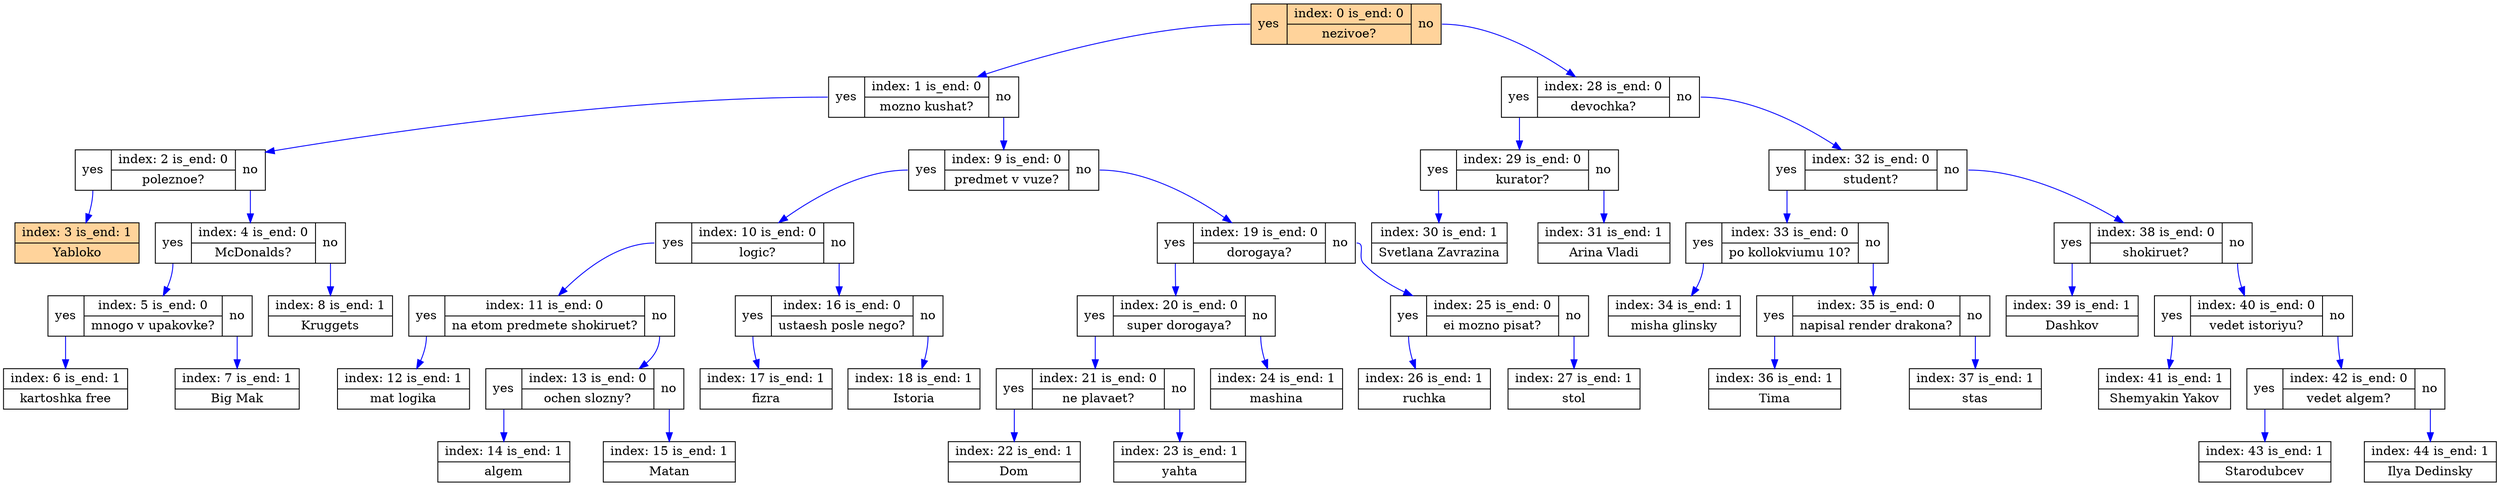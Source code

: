 digraph G {
	L0[shape="record",style="filled",fillcolor="burlywood1", label=" <lp1> yes | { index: 0 is_end: 0 | nezivoe?} | <lp2> no"];
	L28[shape="record", label=" <lp29> yes | { index: 28 is_end: 0 | devochka?} | <lp30> no"];
	L32[shape="record", label=" <lp33> yes | { index: 32 is_end: 0 | student?} | <lp34> no"];
	L38[shape="record", label=" <lp39> yes | { index: 38 is_end: 0 | shokiruet?} | <lp40> no"];
	L40[shape="record", label=" <lp41> yes | { index: 40 is_end: 0 | vedet istoriyu?} | <lp42> no"];
	L42[shape="record", label=" <lp43> yes | { index: 42 is_end: 0 | vedet algem?} | <lp44> no"];
	L44[shape="record", label=" { index: 44 is_end: 1 | Ilya Dedinsky}"];
	L43[shape="record", label=" { index: 43 is_end: 1 | Starodubcev}"];
	L41[shape="record", label=" { index: 41 is_end: 1 | Shemyakin Yakov}"];
	L39[shape="record", label=" { index: 39 is_end: 1 | Dashkov}"];
	L33[shape="record", label=" <lp34> yes | { index: 33 is_end: 0 | po kollokviumu 10?} | <lp35> no"];
	L35[shape="record", label=" <lp36> yes | { index: 35 is_end: 0 | napisal render drakona?} | <lp37> no"];
	L37[shape="record", label=" { index: 37 is_end: 1 | stas}"];
	L36[shape="record", label=" { index: 36 is_end: 1 | Tima}"];
	L34[shape="record", label=" { index: 34 is_end: 1 | misha glinsky}"];
	L29[shape="record", label=" <lp30> yes | { index: 29 is_end: 0 | kurator?} | <lp31> no"];
	L31[shape="record", label=" { index: 31 is_end: 1 | Arina Vladi}"];
	L30[shape="record", label=" { index: 30 is_end: 1 | Svetlana Zavrazina}"];
	L1[shape="record", label=" <lp2> yes | { index: 1 is_end: 0 | mozno kushat?} | <lp3> no"];
	L9[shape="record", label=" <lp10> yes | { index: 9 is_end: 0 | predmet v vuze?} | <lp11> no"];
	L19[shape="record", label=" <lp20> yes | { index: 19 is_end: 0 | dorogaya?} | <lp21> no"];
	L25[shape="record", label=" <lp26> yes | { index: 25 is_end: 0 | ei mozno pisat?} | <lp27> no"];
	L27[shape="record", label=" { index: 27 is_end: 1 | stol}"];
	L26[shape="record", label=" { index: 26 is_end: 1 | ruchka}"];
	L20[shape="record", label=" <lp21> yes | { index: 20 is_end: 0 | super dorogaya?} | <lp22> no"];
	L24[shape="record", label=" { index: 24 is_end: 1 | mashina}"];
	L21[shape="record", label=" <lp22> yes | { index: 21 is_end: 0 | ne plavaet?} | <lp23> no"];
	L23[shape="record", label=" { index: 23 is_end: 1 | yahta}"];
	L22[shape="record", label=" { index: 22 is_end: 1 | Dom}"];
	L10[shape="record", label=" <lp11> yes | { index: 10 is_end: 0 | logic?} | <lp12> no"];
	L16[shape="record", label=" <lp17> yes | { index: 16 is_end: 0 | ustaesh posle nego?} | <lp18> no"];
	L18[shape="record", label=" { index: 18 is_end: 1 | Istoria}"];
	L17[shape="record", label=" { index: 17 is_end: 1 | fizra}"];
	L11[shape="record", label=" <lp12> yes | { index: 11 is_end: 0 | na etom predmete shokiruet?} | <lp13> no"];
	L13[shape="record", label=" <lp14> yes | { index: 13 is_end: 0 | ochen slozny?} | <lp15> no"];
	L15[shape="record", label=" { index: 15 is_end: 1 | Matan}"];
	L14[shape="record", label=" { index: 14 is_end: 1 | algem}"];
	L12[shape="record", label=" { index: 12 is_end: 1 | mat logika}"];
	L2[shape="record", label=" <lp3> yes | { index: 2 is_end: 0 | poleznoe?} | <lp4> no"];
	L4[shape="record", label=" <lp5> yes | { index: 4 is_end: 0 | McDonalds?} | <lp6> no"];
	L8[shape="record", label=" { index: 8 is_end: 1 | Kruggets}"];
	L5[shape="record", label=" <lp6> yes | { index: 5 is_end: 0 | mnogo v upakovke?} | <lp7> no"];
	L7[shape="record", label=" { index: 7 is_end: 1 | Big Mak}"];
	L6[shape="record", label=" { index: 6 is_end: 1 | kartoshka free}"];
	L3[shape="record",style="filled",fillcolor="burlywood1", label=" { index: 3 is_end: 1 | Yabloko}"];
	L0:<lp1> -> L1[color="blue"];
	L1:<lp2> -> L2[color="blue"];
	L2:<lp3> -> L3[color="blue"];
	L2:<lp4> -> L4[color="blue"];
	L4:<lp5> -> L5[color="blue"];
	L5:<lp6> -> L6[color="blue"];
	L5:<lp7> -> L7[color="blue"];
	L4:<lp6> -> L8[color="blue"];
	L1:<lp3> -> L9[color="blue"];
	L9:<lp10> -> L10[color="blue"];
	L10:<lp11> -> L11[color="blue"];
	L11:<lp12> -> L12[color="blue"];
	L11:<lp13> -> L13[color="blue"];
	L13:<lp14> -> L14[color="blue"];
	L13:<lp15> -> L15[color="blue"];
	L10:<lp12> -> L16[color="blue"];
	L16:<lp17> -> L17[color="blue"];
	L16:<lp18> -> L18[color="blue"];
	L9:<lp11> -> L19[color="blue"];
	L19:<lp20> -> L20[color="blue"];
	L20:<lp21> -> L21[color="blue"];
	L21:<lp22> -> L22[color="blue"];
	L21:<lp23> -> L23[color="blue"];
	L20:<lp22> -> L24[color="blue"];
	L19:<lp21> -> L25[color="blue"];
	L25:<lp26> -> L26[color="blue"];
	L25:<lp27> -> L27[color="blue"];
	L0:<lp2> -> L28[color="blue"];
	L28:<lp29> -> L29[color="blue"];
	L29:<lp30> -> L30[color="blue"];
	L29:<lp31> -> L31[color="blue"];
	L28:<lp30> -> L32[color="blue"];
	L32:<lp33> -> L33[color="blue"];
	L33:<lp34> -> L34[color="blue"];
	L33:<lp35> -> L35[color="blue"];
	L35:<lp36> -> L36[color="blue"];
	L35:<lp37> -> L37[color="blue"];
	L32:<lp34> -> L38[color="blue"];
	L38:<lp39> -> L39[color="blue"];
	L38:<lp40> -> L40[color="blue"];
	L40:<lp41> -> L41[color="blue"];
	L40:<lp42> -> L42[color="blue"];
	L42:<lp43> -> L43[color="blue"];
	L42:<lp44> -> L44[color="blue"];
}
